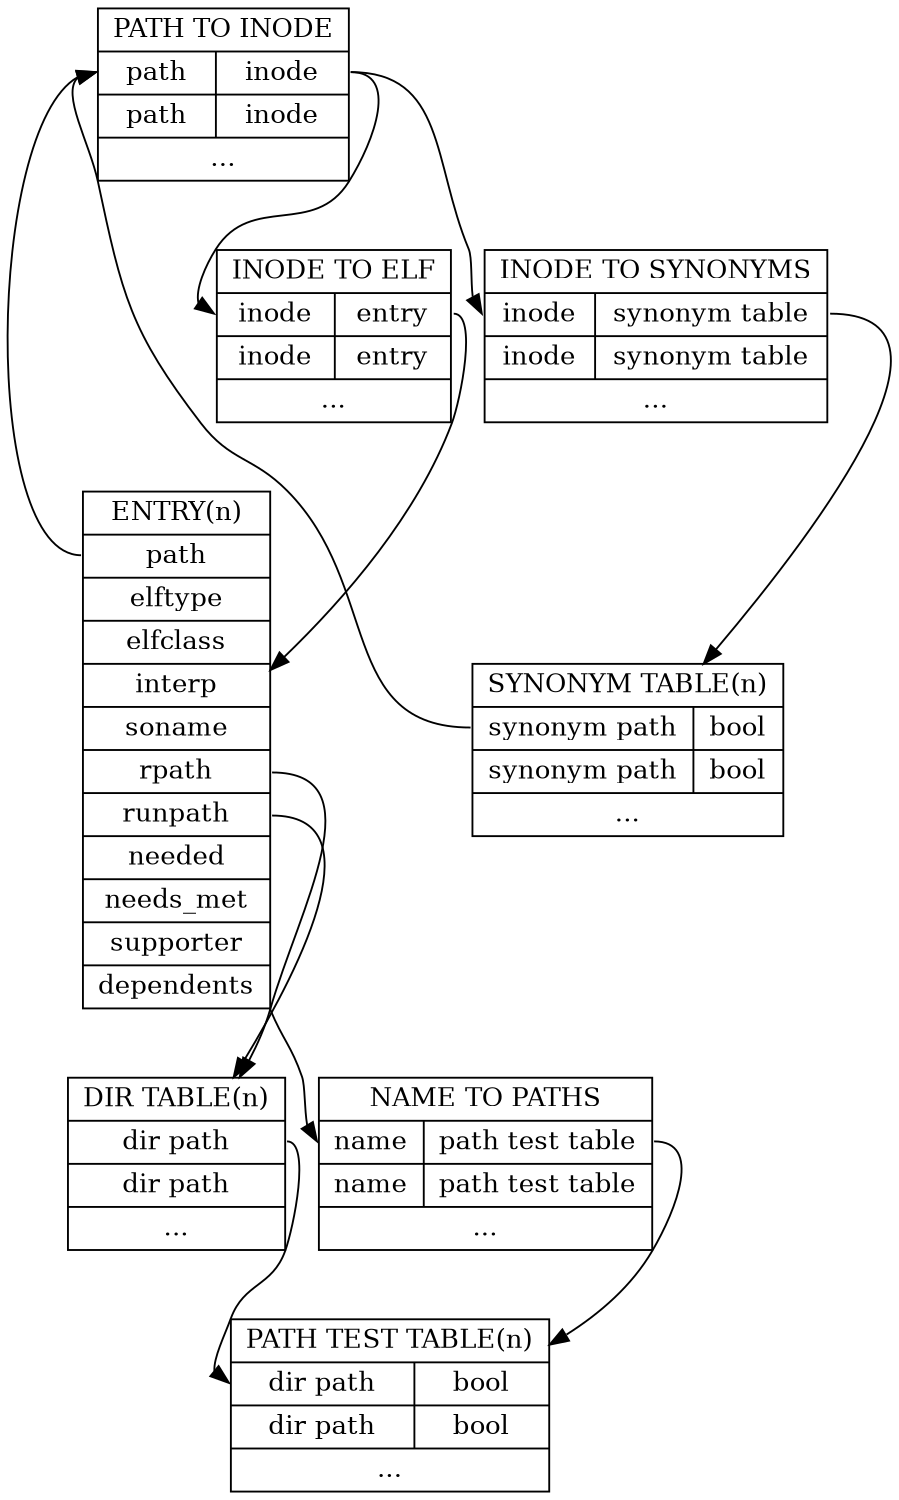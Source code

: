 digraph dlset {
page="8.5,11.0"
size="7,10"
center=1

	pathtoinode [shape=record,
		     label="{PATH TO INODE|{<path>path|<inode>inode}|{path|inode}|...}"];
	
	inodetoentry [shape=record,
		      label="{INODE TO ELF|{<inode>inode|<entry>entry}|{inode|entry}|...}"];
	
	inodetosynonyms [shape=record,
			 label="{INODE TO SYNONYMS|{<inode>inode|<synonymtable>synonym table}|{inode|synonym table}|...}"];
	
	synonymtable [shape=record,
		      label="{SYNONYM TABLE(n)|{<synonym>synonym path|bool}|{synonym path|bool}|...}"];
	nametopaths [shape=record,
		     label="{NAME TO PATHS|{<name>name|<pathtesttable>path test table}|{name|path test table}|...}"];
	pathtesttable [shape=record,
		   label="{PATH TEST TABLE(n)|{<dirpath>dir path|bool}|{dir path|bool}|...}"]
	entry [shape=record,
	       label="{ENTRY(n)|<path>path|elftype|elfclass|interp|soname|<rpath>rpath|<runpath>runpath|needed|needs_met|supporter|dependents}"];
	dirtable [shape=record,
		  label="{DIR TABLE(n)|<dirpath>dir path|dir path|...}"];
	entry:rpath->dirtable;
	entry:runpath->dirtable;
	pathtoinode:inode->inodetoentry:inode;
	pathtoinode:inode->inodetosynonyms:inode;
	inodetosynonyms:synonymtable->synonymtable;
	synonymtable:synonym->pathtoinode:path;
	inodetoentry:entry->entry;
	entry:path->pathtoinode:path;
	entry:file->nametopaths:name;
	nametopaths:pathtesttable->pathtesttable;
	dirtable:dirpath->pathtesttable:dirpath
	}
	